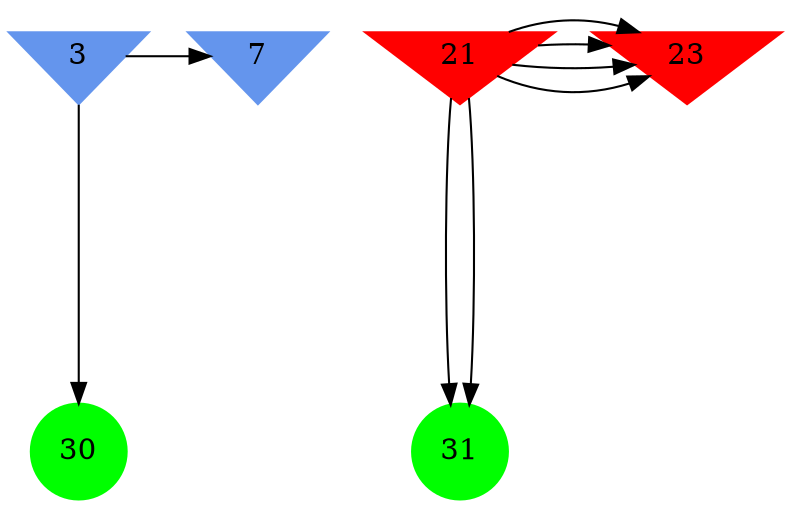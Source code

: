 digraph brain {
	ranksep=2.0;
	3 [shape=invtriangle,style=filled,color=cornflowerblue];
	7 [shape=invtriangle,style=filled,color=cornflowerblue];
	21 [shape=invtriangle,style=filled,color=red];
	23 [shape=invtriangle,style=filled,color=red];
	30 [shape=circle,style=filled,color=green];
	31 [shape=circle,style=filled,color=green];
	21	->	23;
	21	->	23;
	21	->	31;
	21	->	23;
	21	->	23;
	21	->	31;
	3	->	7;
	3	->	30;
	{ rank=same; 3; 7; 21; 23; }
	{ rank=same; }
	{ rank=same; 30; 31; }
}
